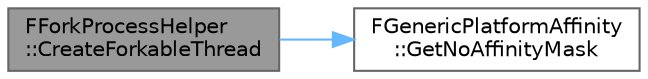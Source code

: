 digraph "FForkProcessHelper::CreateForkableThread"
{
 // INTERACTIVE_SVG=YES
 // LATEX_PDF_SIZE
  bgcolor="transparent";
  edge [fontname=Helvetica,fontsize=10,labelfontname=Helvetica,labelfontsize=10];
  node [fontname=Helvetica,fontsize=10,shape=box,height=0.2,width=0.4];
  rankdir="LR";
  Node1 [id="Node000001",label="FForkProcessHelper\l::CreateForkableThread",height=0.2,width=0.4,color="gray40", fillcolor="grey60", style="filled", fontcolor="black",tooltip="Creates a thread according to the environment it's in: In environments with SupportsMultithreading: c..."];
  Node1 -> Node2 [id="edge1_Node000001_Node000002",color="steelblue1",style="solid",tooltip=" "];
  Node2 [id="Node000002",label="FGenericPlatformAffinity\l::GetNoAffinityMask",height=0.2,width=0.4,color="grey40", fillcolor="white", style="filled",URL="$d4/de2/classFGenericPlatformAffinity.html#adfd61ef447e617ecd835333de6081796",tooltip=" "];
}
